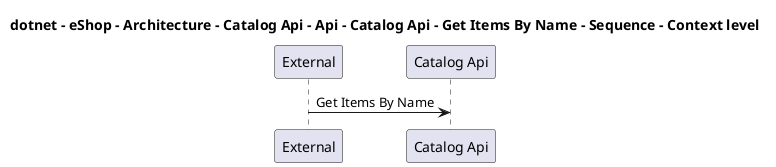 @startuml

title dotnet - eShop - Architecture - Catalog Api - Api - Catalog Api - Get Items By Name - Sequence - Context level

participant "External" as C4InterFlow.SoftwareSystems.ExternalSystem
participant "Catalog Api" as dotnet.eShop.Architecture.SoftwareSystems.CatalogApi

C4InterFlow.SoftwareSystems.ExternalSystem -> dotnet.eShop.Architecture.SoftwareSystems.CatalogApi : Get Items By Name


@enduml
